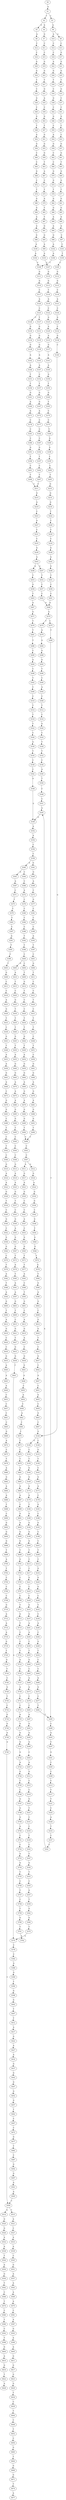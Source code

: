 strict digraph  {
	S0 -> S1 [ label = G ];
	S1 -> S2 [ label = T ];
	S1 -> S3 [ label = C ];
	S2 -> S4 [ label = A ];
	S2 -> S5 [ label = G ];
	S3 -> S6 [ label = A ];
	S4 -> S7 [ label = G ];
	S5 -> S8 [ label = A ];
	S6 -> S9 [ label = G ];
	S6 -> S10 [ label = A ];
	S7 -> S11 [ label = C ];
	S8 -> S12 [ label = C ];
	S9 -> S13 [ label = C ];
	S10 -> S14 [ label = C ];
	S11 -> S15 [ label = C ];
	S12 -> S16 [ label = C ];
	S13 -> S17 [ label = G ];
	S14 -> S18 [ label = C ];
	S15 -> S19 [ label = G ];
	S16 -> S20 [ label = G ];
	S17 -> S21 [ label = G ];
	S18 -> S22 [ label = A ];
	S19 -> S23 [ label = G ];
	S20 -> S24 [ label = G ];
	S21 -> S25 [ label = G ];
	S22 -> S26 [ label = G ];
	S23 -> S27 [ label = T ];
	S24 -> S28 [ label = T ];
	S25 -> S29 [ label = T ];
	S26 -> S30 [ label = T ];
	S27 -> S31 [ label = G ];
	S28 -> S32 [ label = C ];
	S29 -> S33 [ label = G ];
	S30 -> S34 [ label = C ];
	S31 -> S35 [ label = A ];
	S32 -> S36 [ label = G ];
	S33 -> S37 [ label = C ];
	S34 -> S38 [ label = G ];
	S35 -> S39 [ label = C ];
	S36 -> S40 [ label = C ];
	S37 -> S41 [ label = C ];
	S38 -> S42 [ label = C ];
	S39 -> S43 [ label = G ];
	S40 -> S44 [ label = G ];
	S41 -> S45 [ label = G ];
	S42 -> S46 [ label = G ];
	S43 -> S47 [ label = T ];
	S44 -> S48 [ label = T ];
	S45 -> S49 [ label = C ];
	S46 -> S50 [ label = C ];
	S47 -> S51 [ label = G ];
	S48 -> S52 [ label = A ];
	S49 -> S53 [ label = C ];
	S50 -> S54 [ label = A ];
	S51 -> S55 [ label = G ];
	S52 -> S56 [ label = G ];
	S53 -> S57 [ label = G ];
	S54 -> S58 [ label = G ];
	S55 -> S59 [ label = G ];
	S56 -> S60 [ label = C ];
	S57 -> S61 [ label = G ];
	S58 -> S62 [ label = C ];
	S59 -> S63 [ label = T ];
	S60 -> S64 [ label = C ];
	S61 -> S65 [ label = T ];
	S62 -> S66 [ label = C ];
	S63 -> S67 [ label = A ];
	S64 -> S68 [ label = G ];
	S65 -> S69 [ label = G ];
	S66 -> S70 [ label = G ];
	S67 -> S71 [ label = C ];
	S68 -> S72 [ label = C ];
	S69 -> S73 [ label = G ];
	S70 -> S74 [ label = G ];
	S71 -> S75 [ label = T ];
	S72 -> S76 [ label = T ];
	S73 -> S77 [ label = T ];
	S74 -> S78 [ label = T ];
	S75 -> S79 [ label = A ];
	S76 -> S80 [ label = G ];
	S77 -> S81 [ label = G ];
	S78 -> S82 [ label = G ];
	S79 -> S83 [ label = T ];
	S80 -> S84 [ label = G ];
	S81 -> S85 [ label = G ];
	S82 -> S86 [ label = G ];
	S83 -> S87 [ label = T ];
	S84 -> S88 [ label = A ];
	S85 -> S89 [ label = A ];
	S86 -> S90 [ label = A ];
	S87 -> S91 [ label = G ];
	S88 -> S92 [ label = A ];
	S89 -> S93 [ label = A ];
	S90 -> S94 [ label = A ];
	S91 -> S95 [ label = G ];
	S92 -> S96 [ label = G ];
	S93 -> S97 [ label = C ];
	S94 -> S98 [ label = G ];
	S95 -> S99 [ label = A ];
	S96 -> S100 [ label = A ];
	S97 -> S101 [ label = C ];
	S98 -> S102 [ label = A ];
	S99 -> S103 [ label = A ];
	S100 -> S104 [ label = A ];
	S101 -> S105 [ label = T ];
	S102 -> S106 [ label = A ];
	S103 -> S107 [ label = C ];
	S104 -> S108 [ label = C ];
	S105 -> S109 [ label = C ];
	S106 -> S108 [ label = C ];
	S107 -> S110 [ label = G ];
	S108 -> S111 [ label = G ];
	S109 -> S112 [ label = G ];
	S110 -> S113 [ label = G ];
	S111 -> S114 [ label = G ];
	S112 -> S115 [ label = G ];
	S113 -> S116 [ label = T ];
	S114 -> S117 [ label = C ];
	S115 -> S118 [ label = C ];
	S116 -> S119 [ label = A ];
	S117 -> S120 [ label = A ];
	S118 -> S121 [ label = A ];
	S119 -> S122 [ label = C ];
	S120 -> S123 [ label = C ];
	S121 -> S124 [ label = C ];
	S122 -> S125 [ label = G ];
	S123 -> S126 [ label = C ];
	S123 -> S127 [ label = T ];
	S124 -> S128 [ label = G ];
	S125 -> S129 [ label = A ];
	S126 -> S130 [ label = G ];
	S127 -> S131 [ label = G ];
	S128 -> S132 [ label = C ];
	S129 -> S133 [ label = A ];
	S130 -> S134 [ label = G ];
	S131 -> S135 [ label = G ];
	S132 -> S136 [ label = G ];
	S133 -> S137 [ label = G ];
	S134 -> S138 [ label = G ];
	S135 -> S139 [ label = G ];
	S136 -> S140 [ label = C ];
	S137 -> S141 [ label = A ];
	S138 -> S142 [ label = A ];
	S139 -> S143 [ label = A ];
	S140 -> S144 [ label = G ];
	S141 -> S145 [ label = A ];
	S142 -> S146 [ label = A ];
	S143 -> S147 [ label = A ];
	S144 -> S148 [ label = C ];
	S144 -> S149 [ label = G ];
	S145 -> S150 [ label = G ];
	S146 -> S151 [ label = T ];
	S147 -> S152 [ label = C ];
	S148 -> S153 [ label = G ];
	S149 -> S154 [ label = C ];
	S150 -> S155 [ label = T ];
	S151 -> S156 [ label = T ];
	S152 -> S157 [ label = T ];
	S153 -> S158 [ label = T ];
	S154 -> S159 [ label = T ];
	S155 -> S160 [ label = G ];
	S156 -> S161 [ label = G ];
	S157 -> S162 [ label = G ];
	S158 -> S163 [ label = C ];
	S159 -> S164 [ label = G ];
	S160 -> S165 [ label = T ];
	S161 -> S166 [ label = A ];
	S162 -> S167 [ label = G ];
	S163 -> S168 [ label = G ];
	S164 -> S169 [ label = G ];
	S165 -> S170 [ label = C ];
	S166 -> S171 [ label = A ];
	S167 -> S172 [ label = A ];
	S168 -> S173 [ label = A ];
	S169 -> S174 [ label = A ];
	S170 -> S175 [ label = C ];
	S171 -> S176 [ label = C ];
	S172 -> S177 [ label = C ];
	S173 -> S178 [ label = C ];
	S174 -> S179 [ label = A ];
	S175 -> S180 [ label = T ];
	S176 -> S181 [ label = C ];
	S177 -> S182 [ label = C ];
	S178 -> S183 [ label = G ];
	S179 -> S184 [ label = T ];
	S180 -> S185 [ label = G ];
	S181 -> S186 [ label = C ];
	S182 -> S187 [ label = C ];
	S183 -> S188 [ label = C ];
	S184 -> S189 [ label = G ];
	S185 -> S190 [ label = G ];
	S186 -> S191 [ label = G ];
	S187 -> S192 [ label = G ];
	S188 -> S193 [ label = G ];
	S189 -> S194 [ label = G ];
	S190 -> S195 [ label = C ];
	S191 -> S196 [ label = T ];
	S192 -> S197 [ label = T ];
	S193 -> S198 [ label = C ];
	S194 -> S199 [ label = G ];
	S195 -> S200 [ label = C ];
	S196 -> S201 [ label = C ];
	S197 -> S202 [ label = C ];
	S198 -> S203 [ label = C ];
	S199 -> S204 [ label = G ];
	S200 -> S205 [ label = T ];
	S201 -> S206 [ label = T ];
	S202 -> S207 [ label = T ];
	S203 -> S208 [ label = T ];
	S204 -> S209 [ label = T ];
	S205 -> S210 [ label = G ];
	S206 -> S211 [ label = C ];
	S207 -> S211 [ label = C ];
	S208 -> S212 [ label = C ];
	S209 -> S213 [ label = C ];
	S210 -> S214 [ label = G ];
	S211 -> S215 [ label = G ];
	S212 -> S216 [ label = G ];
	S213 -> S217 [ label = C ];
	S214 -> S218 [ label = G ];
	S215 -> S219 [ label = G ];
	S216 -> S220 [ label = G ];
	S217 -> S221 [ label = G ];
	S218 -> S222 [ label = T ];
	S219 -> S223 [ label = C ];
	S220 -> S224 [ label = G ];
	S221 -> S225 [ label = C ];
	S222 -> S226 [ label = C ];
	S223 -> S227 [ label = A ];
	S224 -> S228 [ label = C ];
	S225 -> S229 [ label = C ];
	S226 -> S230 [ label = C ];
	S227 -> S231 [ label = C ];
	S228 -> S232 [ label = T ];
	S229 -> S233 [ label = G ];
	S230 -> S234 [ label = C ];
	S231 -> S235 [ label = C ];
	S232 -> S236 [ label = C ];
	S233 -> S237 [ label = G ];
	S234 -> S238 [ label = G ];
	S235 -> S239 [ label = G ];
	S236 -> S240 [ label = A ];
	S237 -> S241 [ label = A ];
	S238 -> S242 [ label = A ];
	S239 -> S243 [ label = A ];
	S240 -> S244 [ label = C ];
	S241 -> S245 [ label = A ];
	S242 -> S246 [ label = G ];
	S243 -> S247 [ label = G ];
	S243 -> S248 [ label = A ];
	S244 -> S249 [ label = G ];
	S245 -> S250 [ label = C ];
	S246 -> S251 [ label = T ];
	S247 -> S252 [ label = T ];
	S248 -> S253 [ label = T ];
	S249 -> S254 [ label = T ];
	S250 -> S255 [ label = T ];
	S251 -> S256 [ label = C ];
	S252 -> S257 [ label = C ];
	S253 -> S258 [ label = G ];
	S254 -> S259 [ label = C ];
	S255 -> S260 [ label = G ];
	S256 -> S261 [ label = C ];
	S257 -> S262 [ label = C ];
	S258 -> S263 [ label = T ];
	S259 -> S264 [ label = C ];
	S260 -> S265 [ label = C ];
	S261 -> S266 [ label = A ];
	S262 -> S266 [ label = A ];
	S263 -> S267 [ label = A ];
	S264 -> S268 [ label = A ];
	S265 -> S269 [ label = A ];
	S266 -> S270 [ label = G ];
	S267 -> S271 [ label = G ];
	S268 -> S272 [ label = G ];
	S269 -> S273 [ label = A ];
	S270 -> S274 [ label = T ];
	S270 -> S275 [ label = C ];
	S271 -> S276 [ label = T ];
	S272 -> S277 [ label = C ];
	S273 -> S278 [ label = C ];
	S274 -> S279 [ label = A ];
	S275 -> S280 [ label = T ];
	S276 -> S281 [ label = T ];
	S277 -> S282 [ label = T ];
	S278 -> S283 [ label = C ];
	S279 -> S284 [ label = G ];
	S280 -> S285 [ label = T ];
	S281 -> S286 [ label = T ];
	S282 -> S285 [ label = T ];
	S283 -> S287 [ label = A ];
	S284 -> S288 [ label = G ];
	S285 -> S289 [ label = C ];
	S286 -> S290 [ label = C ];
	S287 -> S291 [ label = G ];
	S288 -> S292 [ label = G ];
	S289 -> S293 [ label = A ];
	S290 -> S294 [ label = A ];
	S291 -> S295 [ label = A ];
	S292 -> S296 [ label = T ];
	S293 -> S297 [ label = C ];
	S294 -> S298 [ label = C ];
	S295 -> S299 [ label = A ];
	S296 -> S300 [ label = C ];
	S297 -> S301 [ label = G ];
	S298 -> S302 [ label = T ];
	S299 -> S303 [ label = C ];
	S300 -> S304 [ label = A ];
	S301 -> S305 [ label = C ];
	S302 -> S306 [ label = C ];
	S303 -> S307 [ label = A ];
	S304 -> S308 [ label = C ];
	S305 -> S309 [ label = C ];
	S306 -> S310 [ label = C ];
	S307 -> S311 [ label = G ];
	S308 -> S312 [ label = T ];
	S309 -> S313 [ label = C ];
	S310 -> S314 [ label = T ];
	S311 -> S315 [ label = C ];
	S312 -> S316 [ label = C ];
	S313 -> S317 [ label = T ];
	S314 -> S318 [ label = T ];
	S315 -> S319 [ label = C ];
	S316 -> S320 [ label = G ];
	S317 -> S321 [ label = T ];
	S318 -> S322 [ label = T ];
	S319 -> S323 [ label = G ];
	S320 -> S324 [ label = C ];
	S321 -> S325 [ label = C ];
	S322 -> S326 [ label = C ];
	S323 -> S327 [ label = T ];
	S324 -> S328 [ label = T ];
	S325 -> S329 [ label = A ];
	S326 -> S330 [ label = A ];
	S327 -> S331 [ label = C ];
	S328 -> S332 [ label = T ];
	S329 -> S333 [ label = T ];
	S330 -> S334 [ label = T ];
	S331 -> S335 [ label = C ];
	S332 -> S336 [ label = C ];
	S333 -> S337 [ label = C ];
	S334 -> S338 [ label = C ];
	S335 -> S339 [ label = T ];
	S336 -> S340 [ label = A ];
	S337 -> S341 [ label = C ];
	S338 -> S342 [ label = C ];
	S339 -> S343 [ label = C ];
	S340 -> S344 [ label = T ];
	S341 -> S345 [ label = A ];
	S342 -> S346 [ label = A ];
	S343 -> S347 [ label = T ];
	S344 -> S348 [ label = C ];
	S345 -> S349 [ label = G ];
	S346 -> S349 [ label = G ];
	S347 -> S350 [ label = G ];
	S348 -> S351 [ label = C ];
	S349 -> S352 [ label = A ];
	S350 -> S353 [ label = T ];
	S351 -> S345 [ label = A ];
	S352 -> S354 [ label = A ];
	S353 -> S355 [ label = C ];
	S354 -> S356 [ label = C ];
	S355 -> S357 [ label = G ];
	S356 -> S358 [ label = C ];
	S357 -> S359 [ label = T ];
	S358 -> S360 [ label = A ];
	S358 -> S361 [ label = G ];
	S359 -> S362 [ label = G ];
	S360 -> S363 [ label = G ];
	S360 -> S364 [ label = C ];
	S361 -> S365 [ label = G ];
	S362 -> S366 [ label = G ];
	S363 -> S367 [ label = A ];
	S364 -> S368 [ label = C ];
	S365 -> S369 [ label = A ];
	S366 -> S370 [ label = T ];
	S367 -> S371 [ label = C ];
	S368 -> S372 [ label = A ];
	S369 -> S373 [ label = C ];
	S370 -> S374 [ label = A ];
	S371 -> S375 [ label = T ];
	S372 -> S376 [ label = C ];
	S373 -> S377 [ label = G ];
	S374 -> S378 [ label = C ];
	S375 -> S379 [ label = C ];
	S376 -> S380 [ label = C ];
	S377 -> S381 [ label = C ];
	S378 -> S382 [ label = C ];
	S379 -> S383 [ label = C ];
	S380 -> S384 [ label = C ];
	S381 -> S385 [ label = C ];
	S382 -> S386 [ label = G ];
	S383 -> S387 [ label = C ];
	S384 -> S388 [ label = C ];
	S385 -> S389 [ label = C ];
	S386 -> S390 [ label = G ];
	S387 -> S391 [ label = A ];
	S388 -> S392 [ label = T ];
	S389 -> S393 [ label = A ];
	S390 -> S394 [ label = T ];
	S391 -> S395 [ label = T ];
	S392 -> S396 [ label = T ];
	S393 -> S397 [ label = T ];
	S394 -> S398 [ label = G ];
	S395 -> S399 [ label = C ];
	S396 -> S400 [ label = C ];
	S397 -> S401 [ label = C ];
	S398 -> S402 [ label = G ];
	S399 -> S403 [ label = T ];
	S400 -> S404 [ label = C ];
	S400 -> S405 [ label = G ];
	S401 -> S406 [ label = G ];
	S402 -> S407 [ label = T ];
	S403 -> S408 [ label = G ];
	S404 -> S409 [ label = T ];
	S405 -> S410 [ label = A ];
	S406 -> S411 [ label = T ];
	S407 -> S412 [ label = T ];
	S408 -> S413 [ label = C ];
	S409 -> S414 [ label = G ];
	S410 -> S415 [ label = T ];
	S411 -> S416 [ label = C ];
	S412 -> S417 [ label = A ];
	S413 -> S418 [ label = C ];
	S414 -> S419 [ label = T ];
	S415 -> S420 [ label = C ];
	S416 -> S421 [ label = C ];
	S417 -> S422 [ label = G ];
	S418 -> S423 [ label = A ];
	S419 -> S424 [ label = C ];
	S420 -> S425 [ label = G ];
	S421 -> S426 [ label = T ];
	S422 -> S427 [ label = A ];
	S423 -> S428 [ label = G ];
	S424 -> S429 [ label = C ];
	S425 -> S430 [ label = T ];
	S426 -> S431 [ label = C ];
	S427 -> S432 [ label = A ];
	S428 -> S433 [ label = T ];
	S429 -> S434 [ label = T ];
	S430 -> S435 [ label = T ];
	S431 -> S436 [ label = T ];
	S432 -> S437 [ label = G ];
	S433 -> S438 [ label = C ];
	S434 -> S439 [ label = T ];
	S435 -> S440 [ label = T ];
	S436 -> S441 [ label = T ];
	S437 -> S442 [ label = G ];
	S438 -> S443 [ label = G ];
	S439 -> S444 [ label = G ];
	S440 -> S445 [ label = G ];
	S441 -> S446 [ label = C ];
	S442 -> S447 [ label = G ];
	S443 -> S448 [ label = T ];
	S444 -> S449 [ label = T ];
	S445 -> S450 [ label = T ];
	S446 -> S451 [ label = T ];
	S447 -> S452 [ label = G ];
	S448 -> S453 [ label = A ];
	S449 -> S454 [ label = A ];
	S450 -> S455 [ label = A ];
	S451 -> S456 [ label = C ];
	S452 -> S457 [ label = G ];
	S453 -> S458 [ label = A ];
	S454 -> S459 [ label = G ];
	S455 -> S460 [ label = G ];
	S456 -> S461 [ label = G ];
	S457 -> S462 [ label = T ];
	S458 -> S463 [ label = G ];
	S459 -> S464 [ label = G ];
	S460 -> S465 [ label = G ];
	S461 -> S466 [ label = G ];
	S462 -> S467 [ label = C ];
	S463 -> S468 [ label = A ];
	S464 -> S469 [ label = A ];
	S465 -> S470 [ label = A ];
	S466 -> S471 [ label = A ];
	S467 -> S472 [ label = C ];
	S468 -> S473 [ label = C ];
	S469 -> S474 [ label = G ];
	S470 -> S475 [ label = A ];
	S471 -> S476 [ label = G ];
	S472 -> S477 [ label = G ];
	S473 -> S478 [ label = G ];
	S474 -> S479 [ label = A ];
	S475 -> S480 [ label = A ];
	S476 -> S481 [ label = A ];
	S477 -> S482 [ label = T ];
	S478 -> S483 [ label = G ];
	S479 -> S484 [ label = G ];
	S480 -> S485 [ label = G ];
	S481 -> S486 [ label = G ];
	S482 -> S487 [ label = C ];
	S483 -> S488 [ label = C ];
	S484 -> S489 [ label = G ];
	S485 -> S490 [ label = G ];
	S486 -> S491 [ label = G ];
	S487 -> S492 [ label = G ];
	S488 -> S493 [ label = T ];
	S489 -> S494 [ label = T ];
	S490 -> S495 [ label = T ];
	S491 -> S496 [ label = T ];
	S492 -> S497 [ label = G ];
	S493 -> S498 [ label = C ];
	S494 -> S499 [ label = C ];
	S495 -> S500 [ label = C ];
	S496 -> S499 [ label = C ];
	S497 -> S501 [ label = A ];
	S498 -> S502 [ label = T ];
	S499 -> S503 [ label = C ];
	S500 -> S504 [ label = C ];
	S501 -> S505 [ label = A ];
	S502 -> S506 [ label = C ];
	S503 -> S507 [ label = C ];
	S504 -> S508 [ label = C ];
	S505 -> S509 [ label = C ];
	S506 -> S510 [ label = G ];
	S507 -> S511 [ label = A ];
	S507 -> S512 [ label = G ];
	S508 -> S513 [ label = G ];
	S509 -> S514 [ label = A ];
	S509 -> S515 [ label = T ];
	S510 -> S516 [ label = A ];
	S511 -> S517 [ label = G ];
	S512 -> S518 [ label = G ];
	S513 -> S519 [ label = A ];
	S514 -> S520 [ label = G ];
	S515 -> S521 [ label = A ];
	S516 -> S522 [ label = A ];
	S517 -> S523 [ label = A ];
	S518 -> S524 [ label = A ];
	S519 -> S525 [ label = A ];
	S520 -> S526 [ label = G ];
	S521 -> S527 [ label = C ];
	S522 -> S528 [ label = G ];
	S523 -> S529 [ label = G ];
	S524 -> S530 [ label = G ];
	S525 -> S531 [ label = G ];
	S526 -> S532 [ label = A ];
	S527 -> S533 [ label = A ];
	S528 -> S534 [ label = T ];
	S529 -> S535 [ label = C ];
	S530 -> S536 [ label = G ];
	S531 -> S537 [ label = T ];
	S532 -> S538 [ label = A ];
	S533 -> S539 [ label = A ];
	S534 -> S540 [ label = C ];
	S535 -> S541 [ label = C ];
	S536 -> S542 [ label = C ];
	S537 -> S543 [ label = C ];
	S538 -> S544 [ label = T ];
	S539 -> S545 [ label = C ];
	S540 -> S546 [ label = G ];
	S541 -> S547 [ label = A ];
	S542 -> S548 [ label = G ];
	S543 -> S549 [ label = G ];
	S544 -> S550 [ label = A ];
	S545 -> S551 [ label = G ];
	S546 -> S552 [ label = C ];
	S547 -> S553 [ label = C ];
	S548 -> S554 [ label = T ];
	S549 -> S555 [ label = A ];
	S550 -> S556 [ label = G ];
	S551 -> S557 [ label = A ];
	S552 -> S558 [ label = G ];
	S553 -> S559 [ label = G ];
	S554 -> S560 [ label = G ];
	S555 -> S561 [ label = G ];
	S556 -> S562 [ label = T ];
	S557 -> S563 [ label = A ];
	S558 -> S564 [ label = G ];
	S559 -> S565 [ label = G ];
	S560 -> S566 [ label = G ];
	S561 -> S567 [ label = G ];
	S562 -> S568 [ label = C ];
	S563 -> S569 [ label = A ];
	S564 -> S570 [ label = C ];
	S565 -> S571 [ label = T ];
	S566 -> S572 [ label = T ];
	S567 -> S573 [ label = T ];
	S568 -> S574 [ label = T ];
	S569 -> S575 [ label = A ];
	S570 -> S576 [ label = T ];
	S571 -> S577 [ label = T ];
	S572 -> S578 [ label = A ];
	S573 -> S579 [ label = A ];
	S574 -> S580 [ label = C ];
	S575 -> S581 [ label = C ];
	S576 -> S582 [ label = A ];
	S577 -> S583 [ label = A ];
	S578 -> S584 [ label = T ];
	S579 -> S585 [ label = T ];
	S580 -> S586 [ label = T ];
	S581 -> S587 [ label = A ];
	S582 -> S588 [ label = T ];
	S583 -> S589 [ label = C ];
	S584 -> S590 [ label = G ];
	S585 -> S591 [ label = A ];
	S586 -> S592 [ label = C ];
	S587 -> S593 [ label = G ];
	S588 -> S594 [ label = A ];
	S589 -> S595 [ label = T ];
	S590 -> S596 [ label = A ];
	S591 -> S597 [ label = A ];
	S592 -> S598 [ label = T ];
	S593 -> S599 [ label = A ];
	S594 -> S600 [ label = G ];
	S595 -> S601 [ label = G ];
	S596 -> S602 [ label = G ];
	S597 -> S603 [ label = G ];
	S598 -> S604 [ label = G ];
	S599 -> S605 [ label = A ];
	S600 -> S606 [ label = T ];
	S601 -> S607 [ label = C ];
	S602 -> S608 [ label = C ];
	S603 -> S609 [ label = T ];
	S604 -> S610 [ label = A ];
	S605 -> S611 [ label = G ];
	S606 -> S612 [ label = A ];
	S607 -> S613 [ label = A ];
	S608 -> S614 [ label = G ];
	S609 -> S615 [ label = C ];
	S610 -> S616 [ label = G ];
	S611 -> S617 [ label = G ];
	S612 -> S618 [ label = G ];
	S613 -> S619 [ label = G ];
	S614 -> S620 [ label = G ];
	S615 -> S621 [ label = G ];
	S616 -> S622 [ label = T ];
	S617 -> S623 [ label = G ];
	S618 -> S624 [ label = C ];
	S619 -> S625 [ label = A ];
	S620 -> S626 [ label = T ];
	S621 -> S627 [ label = T ];
	S622 -> S628 [ label = A ];
	S623 -> S629 [ label = G ];
	S624 -> S630 [ label = C ];
	S625 -> S631 [ label = C ];
	S626 -> S632 [ label = C ];
	S627 -> S633 [ label = G ];
	S629 -> S634 [ label = T ];
	S630 -> S635 [ label = G ];
	S631 -> S636 [ label = G ];
	S632 -> S637 [ label = G ];
	S633 -> S638 [ label = G ];
	S634 -> S639 [ label = C ];
	S635 -> S640 [ label = A ];
	S636 -> S641 [ label = G ];
	S637 -> S642 [ label = C ];
	S638 -> S643 [ label = T ];
	S639 -> S644 [ label = T ];
	S640 -> S645 [ label = A ];
	S641 -> S646 [ label = A ];
	S642 -> S647 [ label = A ];
	S643 -> S374 [ label = A ];
	S644 -> S648 [ label = C ];
	S645 -> S649 [ label = A ];
	S646 -> S650 [ label = C ];
	S647 -> S651 [ label = C ];
	S648 -> S652 [ label = T ];
	S649 -> S653 [ label = C ];
	S650 -> S654 [ label = A ];
	S651 -> S655 [ label = G ];
	S652 -> S656 [ label = C ];
	S653 -> S657 [ label = C ];
	S654 -> S658 [ label = C ];
	S655 -> S659 [ label = C ];
	S656 -> S660 [ label = G ];
	S657 -> S661 [ label = C ];
	S658 -> S662 [ label = A ];
	S659 -> S663 [ label = G ];
	S660 -> S664 [ label = T ];
	S661 -> S665 [ label = C ];
	S662 -> S666 [ label = C ];
	S663 -> S667 [ label = C ];
	S664 -> S668 [ label = G ];
	S665 -> S669 [ label = G ];
	S666 -> S670 [ label = C ];
	S667 -> S144 [ label = G ];
	S668 -> S671 [ label = G ];
	S669 -> S672 [ label = A ];
	S670 -> S673 [ label = T ];
	S671 -> S674 [ label = T ];
	S672 -> S675 [ label = C ];
	S673 -> S676 [ label = C ];
	S674 -> S677 [ label = A ];
	S675 -> S678 [ label = T ];
	S676 -> S679 [ label = T ];
	S678 -> S680 [ label = A ];
	S679 -> S681 [ label = A ];
	S680 -> S682 [ label = G ];
	S681 -> S683 [ label = G ];
	S682 -> S684 [ label = A ];
	S683 -> S685 [ label = A ];
	S684 -> S686 [ label = A ];
	S685 -> S687 [ label = A ];
	S686 -> S688 [ label = T ];
	S687 -> S689 [ label = C ];
	S688 -> S690 [ label = C ];
	S689 -> S691 [ label = G ];
	S690 -> S692 [ label = G ];
	S691 -> S693 [ label = A ];
	S692 -> S694 [ label = G ];
	S693 -> S695 [ label = G ];
	S694 -> S696 [ label = G ];
	S695 -> S697 [ label = G ];
	S696 -> S698 [ label = T ];
	S697 -> S699 [ label = T ];
	S698 -> S700 [ label = A ];
	S699 -> S701 [ label = G ];
	S700 -> S702 [ label = T ];
	S701 -> S703 [ label = T ];
	S702 -> S704 [ label = C ];
	S703 -> S705 [ label = C ];
	S704 -> S706 [ label = C ];
	S705 -> S707 [ label = C ];
	S706 -> S708 [ label = C ];
	S707 -> S709 [ label = C ];
	S708 -> S710 [ label = G ];
	S709 -> S711 [ label = T ];
	S710 -> S712 [ label = A ];
	S711 -> S713 [ label = G ];
	S712 -> S714 [ label = A ];
	S713 -> S715 [ label = T ];
	S714 -> S716 [ label = A ];
	S715 -> S717 [ label = C ];
	S716 -> S718 [ label = G ];
	S717 -> S719 [ label = C ];
	S718 -> S720 [ label = T ];
	S719 -> S721 [ label = T ];
	S720 -> S722 [ label = G ];
	S721 -> S723 [ label = A ];
	S722 -> S724 [ label = T ];
	S723 -> S725 [ label = C ];
	S724 -> S726 [ label = C ];
	S725 -> S727 [ label = T ];
	S726 -> S728 [ label = G ];
	S727 -> S729 [ label = A ];
	S728 -> S730 [ label = T ];
	S729 -> S731 [ label = C ];
	S730 -> S732 [ label = C ];
	S731 -> S733 [ label = C ];
	S732 -> S734 [ label = G ];
	S733 -> S735 [ label = A ];
	S734 -> S736 [ label = G ];
	S735 -> S737 [ label = G ];
	S736 -> S738 [ label = A ];
	S737 -> S739 [ label = G ];
	S738 -> S740 [ label = A ];
	S739 -> S741 [ label = A ];
	S740 -> S509 [ label = C ];
	S741 -> S742 [ label = G ];
	S742 -> S743 [ label = A ];
	S743 -> S744 [ label = G ];
	S744 -> S745 [ label = T ];
	S745 -> S746 [ label = C ];
	S746 -> S747 [ label = A ];
	S747 -> S748 [ label = G ];
	S748 -> S749 [ label = G ];
	S749 -> S750 [ label = A ];
	S750 -> S751 [ label = C ];
	S751 -> S752 [ label = C ];
	S752 -> S753 [ label = A ];
	S753 -> S754 [ label = G ];
	S754 -> S755 [ label = T ];
	S755 -> S756 [ label = C ];
	S756 -> S757 [ label = T ];
	S757 -> S758 [ label = C ];
	S758 -> S759 [ label = T ];
	S759 -> S760 [ label = G ];
	S760 -> S761 [ label = T ];
	S761 -> S762 [ label = A ];
}
